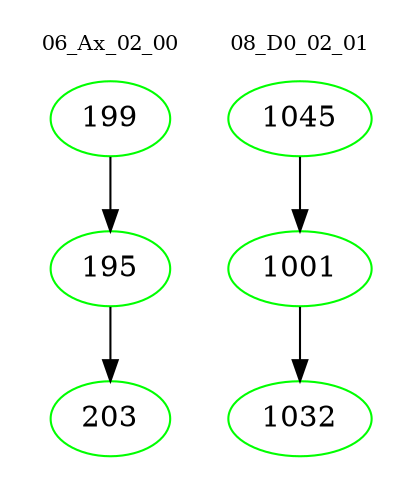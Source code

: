 digraph{
subgraph cluster_0 {
color = white
label = "06_Ax_02_00";
fontsize=10;
T0_199 [label="199", color="green"]
T0_199 -> T0_195 [color="black"]
T0_195 [label="195", color="green"]
T0_195 -> T0_203 [color="black"]
T0_203 [label="203", color="green"]
}
subgraph cluster_1 {
color = white
label = "08_D0_02_01";
fontsize=10;
T1_1045 [label="1045", color="green"]
T1_1045 -> T1_1001 [color="black"]
T1_1001 [label="1001", color="green"]
T1_1001 -> T1_1032 [color="black"]
T1_1032 [label="1032", color="green"]
}
}
